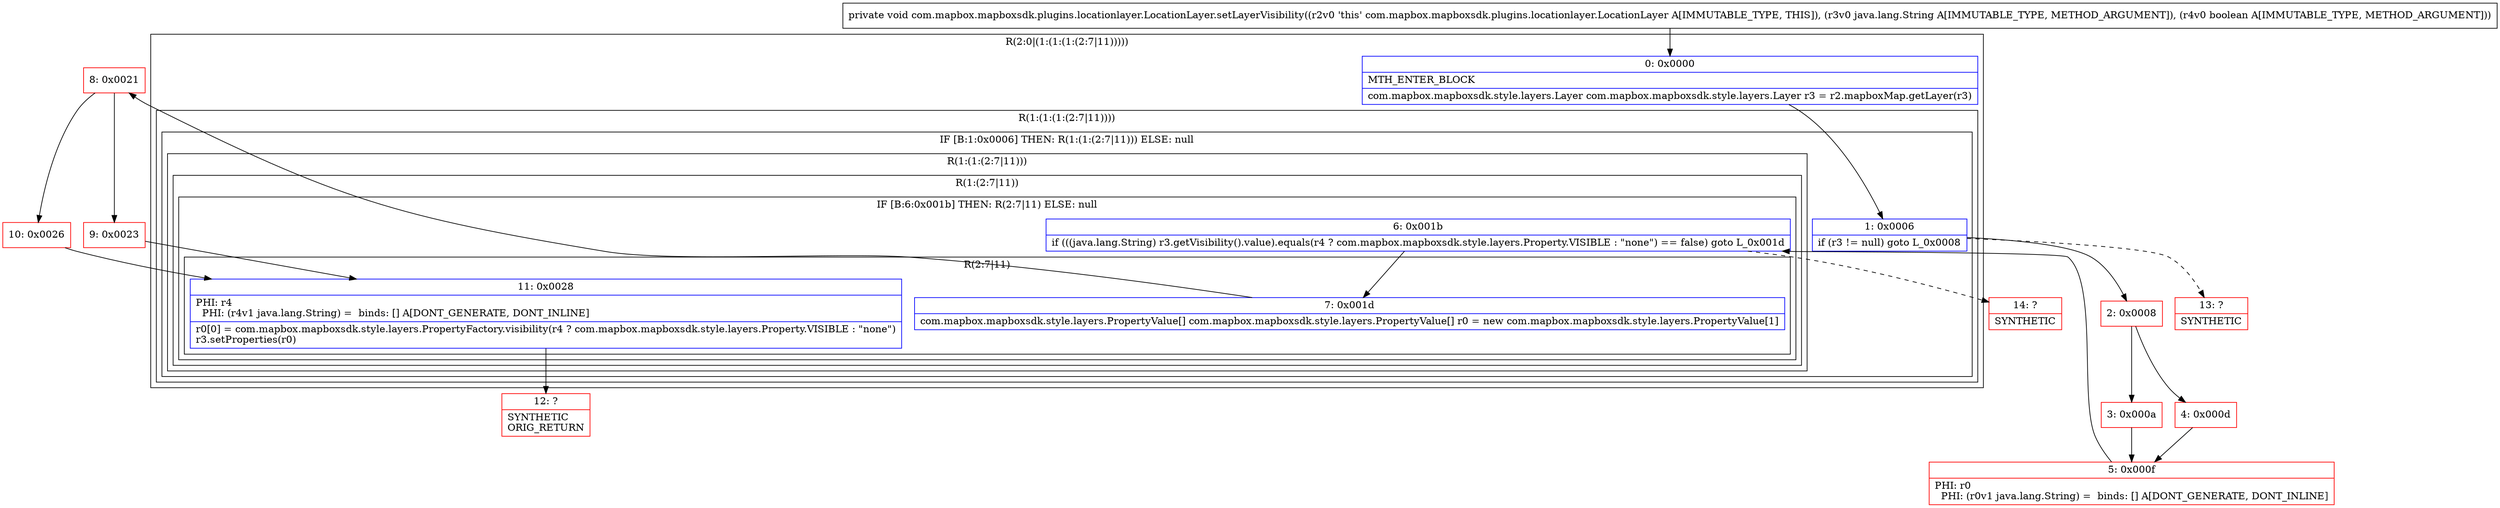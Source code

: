 digraph "CFG forcom.mapbox.mapboxsdk.plugins.locationlayer.LocationLayer.setLayerVisibility(Ljava\/lang\/String;Z)V" {
subgraph cluster_Region_1025300098 {
label = "R(2:0|(1:(1:(1:(2:7|11)))))";
node [shape=record,color=blue];
Node_0 [shape=record,label="{0\:\ 0x0000|MTH_ENTER_BLOCK\l|com.mapbox.mapboxsdk.style.layers.Layer com.mapbox.mapboxsdk.style.layers.Layer r3 = r2.mapboxMap.getLayer(r3)\l}"];
subgraph cluster_Region_90054843 {
label = "R(1:(1:(1:(2:7|11))))";
node [shape=record,color=blue];
subgraph cluster_IfRegion_1790463429 {
label = "IF [B:1:0x0006] THEN: R(1:(1:(2:7|11))) ELSE: null";
node [shape=record,color=blue];
Node_1 [shape=record,label="{1\:\ 0x0006|if (r3 != null) goto L_0x0008\l}"];
subgraph cluster_Region_1497026383 {
label = "R(1:(1:(2:7|11)))";
node [shape=record,color=blue];
subgraph cluster_Region_1737504134 {
label = "R(1:(2:7|11))";
node [shape=record,color=blue];
subgraph cluster_IfRegion_189958505 {
label = "IF [B:6:0x001b] THEN: R(2:7|11) ELSE: null";
node [shape=record,color=blue];
Node_6 [shape=record,label="{6\:\ 0x001b|if (((java.lang.String) r3.getVisibility().value).equals(r4 ? com.mapbox.mapboxsdk.style.layers.Property.VISIBLE : \"none\") == false) goto L_0x001d\l}"];
subgraph cluster_Region_312970781 {
label = "R(2:7|11)";
node [shape=record,color=blue];
Node_7 [shape=record,label="{7\:\ 0x001d|com.mapbox.mapboxsdk.style.layers.PropertyValue[] com.mapbox.mapboxsdk.style.layers.PropertyValue[] r0 = new com.mapbox.mapboxsdk.style.layers.PropertyValue[1]\l}"];
Node_11 [shape=record,label="{11\:\ 0x0028|PHI: r4 \l  PHI: (r4v1 java.lang.String) =  binds: [] A[DONT_GENERATE, DONT_INLINE]\l|r0[0] = com.mapbox.mapboxsdk.style.layers.PropertyFactory.visibility(r4 ? com.mapbox.mapboxsdk.style.layers.Property.VISIBLE : \"none\")\lr3.setProperties(r0)\l}"];
}
}
}
}
}
}
}
Node_2 [shape=record,color=red,label="{2\:\ 0x0008}"];
Node_3 [shape=record,color=red,label="{3\:\ 0x000a}"];
Node_4 [shape=record,color=red,label="{4\:\ 0x000d}"];
Node_5 [shape=record,color=red,label="{5\:\ 0x000f|PHI: r0 \l  PHI: (r0v1 java.lang.String) =  binds: [] A[DONT_GENERATE, DONT_INLINE]\l}"];
Node_8 [shape=record,color=red,label="{8\:\ 0x0021}"];
Node_9 [shape=record,color=red,label="{9\:\ 0x0023}"];
Node_10 [shape=record,color=red,label="{10\:\ 0x0026}"];
Node_12 [shape=record,color=red,label="{12\:\ ?|SYNTHETIC\lORIG_RETURN\l}"];
Node_13 [shape=record,color=red,label="{13\:\ ?|SYNTHETIC\l}"];
Node_14 [shape=record,color=red,label="{14\:\ ?|SYNTHETIC\l}"];
MethodNode[shape=record,label="{private void com.mapbox.mapboxsdk.plugins.locationlayer.LocationLayer.setLayerVisibility((r2v0 'this' com.mapbox.mapboxsdk.plugins.locationlayer.LocationLayer A[IMMUTABLE_TYPE, THIS]), (r3v0 java.lang.String A[IMMUTABLE_TYPE, METHOD_ARGUMENT]), (r4v0 boolean A[IMMUTABLE_TYPE, METHOD_ARGUMENT])) }"];
MethodNode -> Node_0;
Node_0 -> Node_1;
Node_1 -> Node_2;
Node_1 -> Node_13[style=dashed];
Node_6 -> Node_7;
Node_6 -> Node_14[style=dashed];
Node_7 -> Node_8;
Node_11 -> Node_12;
Node_2 -> Node_3;
Node_2 -> Node_4;
Node_3 -> Node_5;
Node_4 -> Node_5;
Node_5 -> Node_6;
Node_8 -> Node_9;
Node_8 -> Node_10;
Node_9 -> Node_11;
Node_10 -> Node_11;
}

